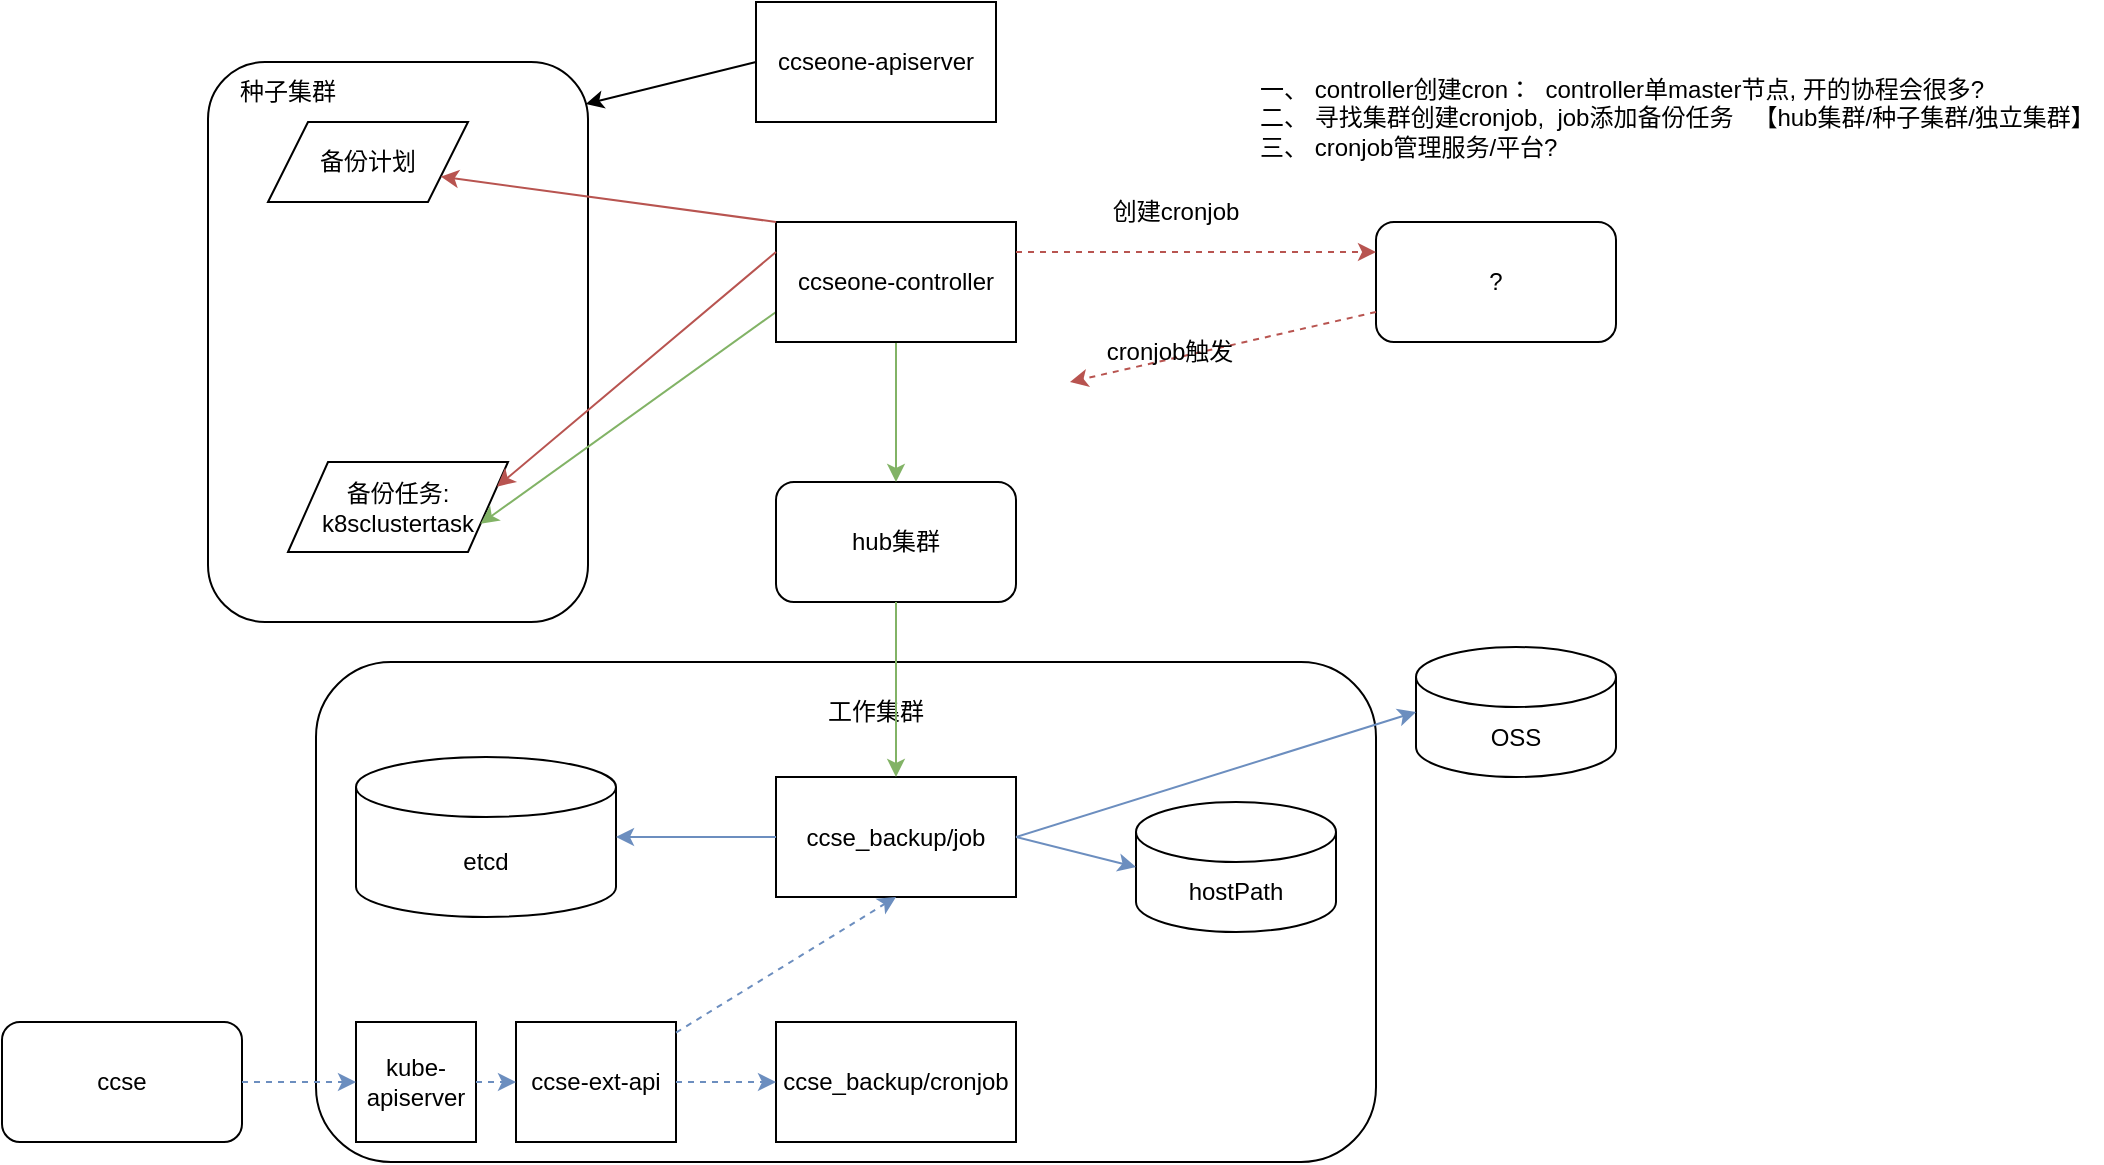 <mxfile version="21.6.7" type="github" pages="2">
  <diagram name="第 1 页" id="Xc9G24RDaqmZXno-PCHf">
    <mxGraphModel dx="1259" dy="702" grid="1" gridSize="10" guides="1" tooltips="1" connect="1" arrows="1" fold="1" page="1" pageScale="1" pageWidth="827" pageHeight="1169" math="0" shadow="0">
      <root>
        <mxCell id="0" />
        <mxCell id="1" parent="0" />
        <mxCell id="TAdzys8bT-mZB0Ie5Mji-37" value="" style="rounded=1;whiteSpace=wrap;html=1;" vertex="1" parent="1">
          <mxGeometry x="277" y="460" width="530" height="250" as="geometry" />
        </mxCell>
        <mxCell id="TAdzys8bT-mZB0Ie5Mji-15" value="" style="rounded=1;whiteSpace=wrap;html=1;" vertex="1" parent="1">
          <mxGeometry x="223" y="160" width="190" height="280" as="geometry" />
        </mxCell>
        <mxCell id="TAdzys8bT-mZB0Ie5Mji-2" value="hub集群" style="rounded=1;whiteSpace=wrap;html=1;" vertex="1" parent="1">
          <mxGeometry x="507" y="370" width="120" height="60" as="geometry" />
        </mxCell>
        <mxCell id="TAdzys8bT-mZB0Ie5Mji-6" value="ccse_backup/job" style="rounded=0;whiteSpace=wrap;html=1;" vertex="1" parent="1">
          <mxGeometry x="507" y="517.5" width="120" height="60" as="geometry" />
        </mxCell>
        <mxCell id="TAdzys8bT-mZB0Ie5Mji-7" value="OSS" style="shape=cylinder3;whiteSpace=wrap;html=1;boundedLbl=1;backgroundOutline=1;size=15;" vertex="1" parent="1">
          <mxGeometry x="827" y="452.5" width="100" height="65" as="geometry" />
        </mxCell>
        <mxCell id="TAdzys8bT-mZB0Ie5Mji-8" value="hostPath" style="shape=cylinder3;whiteSpace=wrap;html=1;boundedLbl=1;backgroundOutline=1;size=15;" vertex="1" parent="1">
          <mxGeometry x="687" y="530" width="100" height="65" as="geometry" />
        </mxCell>
        <mxCell id="TAdzys8bT-mZB0Ie5Mji-9" value="" style="endArrow=classic;html=1;rounded=0;exitX=1;exitY=0.5;exitDx=0;exitDy=0;entryX=0;entryY=0.5;entryDx=0;entryDy=0;entryPerimeter=0;fillColor=#dae8fc;strokeColor=#6c8ebf;" edge="1" parent="1" source="TAdzys8bT-mZB0Ie5Mji-6" target="TAdzys8bT-mZB0Ie5Mji-7">
          <mxGeometry width="50" height="50" relative="1" as="geometry">
            <mxPoint x="707" y="570" as="sourcePoint" />
            <mxPoint x="757" y="520" as="targetPoint" />
          </mxGeometry>
        </mxCell>
        <mxCell id="TAdzys8bT-mZB0Ie5Mji-11" value="ccseone-apiserver" style="rounded=0;whiteSpace=wrap;html=1;" vertex="1" parent="1">
          <mxGeometry x="497" y="130" width="120" height="60" as="geometry" />
        </mxCell>
        <mxCell id="TAdzys8bT-mZB0Ie5Mji-16" value="" style="endArrow=classic;html=1;rounded=0;exitX=0;exitY=0.5;exitDx=0;exitDy=0;entryX=0.994;entryY=0.075;entryDx=0;entryDy=0;entryPerimeter=0;" edge="1" parent="1" source="TAdzys8bT-mZB0Ie5Mji-11" target="TAdzys8bT-mZB0Ie5Mji-15">
          <mxGeometry width="50" height="50" relative="1" as="geometry">
            <mxPoint x="643" y="120" as="sourcePoint" />
            <mxPoint x="363" y="203" as="targetPoint" />
          </mxGeometry>
        </mxCell>
        <mxCell id="TAdzys8bT-mZB0Ie5Mji-18" value="备份计划" style="shape=parallelogram;perimeter=parallelogramPerimeter;whiteSpace=wrap;html=1;fixedSize=1;" vertex="1" parent="1">
          <mxGeometry x="253" y="190" width="100" height="40" as="geometry" />
        </mxCell>
        <mxCell id="TAdzys8bT-mZB0Ie5Mji-19" value="种子集群" style="text;html=1;strokeColor=none;fillColor=none;align=center;verticalAlign=middle;whiteSpace=wrap;rounded=0;" vertex="1" parent="1">
          <mxGeometry x="233" y="160" width="60" height="30" as="geometry" />
        </mxCell>
        <mxCell id="TAdzys8bT-mZB0Ie5Mji-24" value="备份任务:&lt;br&gt;k8sclustertask" style="shape=parallelogram;perimeter=parallelogramPerimeter;whiteSpace=wrap;html=1;fixedSize=1;" vertex="1" parent="1">
          <mxGeometry x="263" y="360" width="110" height="45" as="geometry" />
        </mxCell>
        <mxCell id="TAdzys8bT-mZB0Ie5Mji-25" value="" style="endArrow=classic;html=1;rounded=0;entryX=1;entryY=0.75;entryDx=0;entryDy=0;exitX=0;exitY=0.75;exitDx=0;exitDy=0;fillColor=#d5e8d4;strokeColor=#82b366;" edge="1" parent="1" source="TAdzys8bT-mZB0Ie5Mji-43" target="TAdzys8bT-mZB0Ie5Mji-24">
          <mxGeometry width="50" height="50" relative="1" as="geometry">
            <mxPoint x="137" y="260" as="sourcePoint" />
            <mxPoint x="277" y="210" as="targetPoint" />
          </mxGeometry>
        </mxCell>
        <mxCell id="TAdzys8bT-mZB0Ie5Mji-27" value="etcd" style="shape=cylinder3;whiteSpace=wrap;html=1;boundedLbl=1;backgroundOutline=1;size=15;" vertex="1" parent="1">
          <mxGeometry x="297" y="507.5" width="130" height="80" as="geometry" />
        </mxCell>
        <mxCell id="TAdzys8bT-mZB0Ie5Mji-28" value="kube-apiserver" style="rounded=0;whiteSpace=wrap;html=1;" vertex="1" parent="1">
          <mxGeometry x="297" y="640" width="60" height="60" as="geometry" />
        </mxCell>
        <mxCell id="TAdzys8bT-mZB0Ie5Mji-29" value="ccse-ext-api" style="rounded=0;whiteSpace=wrap;html=1;" vertex="1" parent="1">
          <mxGeometry x="377" y="640" width="80" height="60" as="geometry" />
        </mxCell>
        <mxCell id="TAdzys8bT-mZB0Ie5Mji-30" value="" style="endArrow=classic;html=1;rounded=0;entryX=0;entryY=0.5;entryDx=0;entryDy=0;dashed=1;fillColor=#dae8fc;strokeColor=#6c8ebf;" edge="1" parent="1" source="TAdzys8bT-mZB0Ie5Mji-28" target="TAdzys8bT-mZB0Ie5Mji-29">
          <mxGeometry width="50" height="50" relative="1" as="geometry">
            <mxPoint x="517" y="790" as="sourcePoint" />
            <mxPoint x="567" y="740" as="targetPoint" />
          </mxGeometry>
        </mxCell>
        <mxCell id="TAdzys8bT-mZB0Ie5Mji-31" value="" style="endArrow=classic;html=1;rounded=0;entryX=0.5;entryY=1;entryDx=0;entryDy=0;dashed=1;fillColor=#dae8fc;strokeColor=#6c8ebf;" edge="1" parent="1" source="TAdzys8bT-mZB0Ie5Mji-29" target="TAdzys8bT-mZB0Ie5Mji-6">
          <mxGeometry width="50" height="50" relative="1" as="geometry">
            <mxPoint x="697" y="710" as="sourcePoint" />
            <mxPoint x="747" y="660" as="targetPoint" />
          </mxGeometry>
        </mxCell>
        <mxCell id="TAdzys8bT-mZB0Ie5Mji-33" value="ccse" style="rounded=1;whiteSpace=wrap;html=1;" vertex="1" parent="1">
          <mxGeometry x="120" y="640" width="120" height="60" as="geometry" />
        </mxCell>
        <mxCell id="TAdzys8bT-mZB0Ie5Mji-34" value="" style="endArrow=classic;html=1;rounded=0;exitX=1;exitY=0.5;exitDx=0;exitDy=0;entryX=0;entryY=0.5;entryDx=0;entryDy=0;dashed=1;fillColor=#dae8fc;strokeColor=#6c8ebf;" edge="1" parent="1" source="TAdzys8bT-mZB0Ie5Mji-33" target="TAdzys8bT-mZB0Ie5Mji-28">
          <mxGeometry width="50" height="50" relative="1" as="geometry">
            <mxPoint x="317" y="790" as="sourcePoint" />
            <mxPoint x="367" y="740" as="targetPoint" />
          </mxGeometry>
        </mxCell>
        <mxCell id="TAdzys8bT-mZB0Ie5Mji-35" value="" style="endArrow=classic;html=1;rounded=0;exitX=1;exitY=0.5;exitDx=0;exitDy=0;entryX=0;entryY=0.5;entryDx=0;entryDy=0;entryPerimeter=0;fillColor=#dae8fc;strokeColor=#6c8ebf;" edge="1" parent="1" source="TAdzys8bT-mZB0Ie5Mji-6" target="TAdzys8bT-mZB0Ie5Mji-8">
          <mxGeometry width="50" height="50" relative="1" as="geometry">
            <mxPoint x="747" y="680" as="sourcePoint" />
            <mxPoint x="797" y="630" as="targetPoint" />
          </mxGeometry>
        </mxCell>
        <mxCell id="TAdzys8bT-mZB0Ie5Mji-36" value="" style="endArrow=classic;html=1;rounded=0;exitX=0;exitY=0.5;exitDx=0;exitDy=0;fillColor=#dae8fc;strokeColor=#6c8ebf;" edge="1" parent="1" source="TAdzys8bT-mZB0Ie5Mji-6" target="TAdzys8bT-mZB0Ie5Mji-27">
          <mxGeometry width="50" height="50" relative="1" as="geometry">
            <mxPoint x="597" y="800" as="sourcePoint" />
            <mxPoint x="647" y="750" as="targetPoint" />
          </mxGeometry>
        </mxCell>
        <mxCell id="TAdzys8bT-mZB0Ie5Mji-38" value="工作集群" style="text;html=1;strokeColor=none;fillColor=none;align=center;verticalAlign=middle;whiteSpace=wrap;rounded=0;" vertex="1" parent="1">
          <mxGeometry x="527" y="470" width="60" height="30" as="geometry" />
        </mxCell>
        <mxCell id="TAdzys8bT-mZB0Ie5Mji-41" value="" style="endArrow=classic;html=1;rounded=0;fillColor=#d5e8d4;strokeColor=#82b366;" edge="1" parent="1" source="TAdzys8bT-mZB0Ie5Mji-2" target="TAdzys8bT-mZB0Ie5Mji-6">
          <mxGeometry width="50" height="50" relative="1" as="geometry">
            <mxPoint x="497" y="410" as="sourcePoint" />
            <mxPoint x="547" y="360" as="targetPoint" />
          </mxGeometry>
        </mxCell>
        <mxCell id="TAdzys8bT-mZB0Ie5Mji-42" value="" style="endArrow=classic;html=1;rounded=0;exitX=0.5;exitY=1;exitDx=0;exitDy=0;entryX=0.5;entryY=0;entryDx=0;entryDy=0;fillColor=#d5e8d4;strokeColor=#82b366;" edge="1" parent="1" source="TAdzys8bT-mZB0Ie5Mji-43" target="TAdzys8bT-mZB0Ie5Mji-2">
          <mxGeometry width="50" height="50" relative="1" as="geometry">
            <mxPoint x="377" y="360" as="sourcePoint" />
            <mxPoint x="427" y="310" as="targetPoint" />
          </mxGeometry>
        </mxCell>
        <mxCell id="TAdzys8bT-mZB0Ie5Mji-43" value="ccseone-controller" style="rounded=0;whiteSpace=wrap;html=1;" vertex="1" parent="1">
          <mxGeometry x="507" y="240" width="120" height="60" as="geometry" />
        </mxCell>
        <mxCell id="TAdzys8bT-mZB0Ie5Mji-44" value="" style="endArrow=classic;html=1;rounded=0;entryX=1;entryY=0.75;entryDx=0;entryDy=0;exitX=0;exitY=0;exitDx=0;exitDy=0;fillColor=#f8cecc;strokeColor=#b85450;" edge="1" parent="1" source="TAdzys8bT-mZB0Ie5Mji-43" target="TAdzys8bT-mZB0Ie5Mji-18">
          <mxGeometry width="50" height="50" relative="1" as="geometry">
            <mxPoint x="367" y="290" as="sourcePoint" />
            <mxPoint x="417" y="240" as="targetPoint" />
          </mxGeometry>
        </mxCell>
        <mxCell id="TAdzys8bT-mZB0Ie5Mji-45" value="" style="endArrow=classic;html=1;rounded=0;entryX=1;entryY=0.25;entryDx=0;entryDy=0;exitX=0;exitY=0.25;exitDx=0;exitDy=0;fillColor=#f8cecc;strokeColor=#b85450;" edge="1" parent="1" source="TAdzys8bT-mZB0Ie5Mji-43" target="TAdzys8bT-mZB0Ie5Mji-24">
          <mxGeometry width="50" height="50" relative="1" as="geometry">
            <mxPoint x="507" y="200" as="sourcePoint" />
            <mxPoint x="557" y="150" as="targetPoint" />
          </mxGeometry>
        </mxCell>
        <mxCell id="TAdzys8bT-mZB0Ie5Mji-46" value="?" style="rounded=1;whiteSpace=wrap;html=1;" vertex="1" parent="1">
          <mxGeometry x="807" y="240" width="120" height="60" as="geometry" />
        </mxCell>
        <mxCell id="TAdzys8bT-mZB0Ie5Mji-47" value="" style="endArrow=classic;html=1;rounded=0;exitX=1;exitY=0.25;exitDx=0;exitDy=0;entryX=0;entryY=0.25;entryDx=0;entryDy=0;dashed=1;fillColor=#f8cecc;strokeColor=#b85450;" edge="1" parent="1" source="TAdzys8bT-mZB0Ie5Mji-43" target="TAdzys8bT-mZB0Ie5Mji-46">
          <mxGeometry width="50" height="50" relative="1" as="geometry">
            <mxPoint x="917" y="390" as="sourcePoint" />
            <mxPoint x="967" y="340" as="targetPoint" />
          </mxGeometry>
        </mxCell>
        <mxCell id="TAdzys8bT-mZB0Ie5Mji-48" value="" style="endArrow=classic;html=1;rounded=0;entryX=0;entryY=1;entryDx=0;entryDy=0;exitX=0;exitY=0.75;exitDx=0;exitDy=0;dashed=1;fillColor=#f8cecc;strokeColor=#b85450;" edge="1" parent="1" source="TAdzys8bT-mZB0Ie5Mji-46" target="TAdzys8bT-mZB0Ie5Mji-50">
          <mxGeometry width="50" height="50" relative="1" as="geometry">
            <mxPoint x="897" y="420" as="sourcePoint" />
            <mxPoint x="947" y="370" as="targetPoint" />
          </mxGeometry>
        </mxCell>
        <mxCell id="TAdzys8bT-mZB0Ie5Mji-49" value="创建cronjob" style="text;html=1;strokeColor=none;fillColor=none;align=center;verticalAlign=middle;whiteSpace=wrap;rounded=0;" vertex="1" parent="1">
          <mxGeometry x="657" y="220" width="100" height="30" as="geometry" />
        </mxCell>
        <mxCell id="TAdzys8bT-mZB0Ie5Mji-50" value="cronjob触发" style="text;html=1;strokeColor=none;fillColor=none;align=center;verticalAlign=middle;whiteSpace=wrap;rounded=0;" vertex="1" parent="1">
          <mxGeometry x="654" y="290" width="100" height="30" as="geometry" />
        </mxCell>
        <mxCell id="TAdzys8bT-mZB0Ie5Mji-51" value="一、 controller创建cron：&amp;nbsp; controller单master节点,&amp;nbsp;开的协程会很多?&lt;br&gt;二、&amp;nbsp;寻找集群创建cronjob,&amp;nbsp; job添加备份任务&amp;nbsp; &amp;nbsp;【hub集群/种子集群/独立集群】&lt;br&gt;三、 cronjob管理服务/平台?" style="text;html=1;align=left;verticalAlign=top;whiteSpace=wrap;rounded=0;" vertex="1" parent="1">
          <mxGeometry x="747" y="160" width="423" height="60" as="geometry" />
        </mxCell>
        <mxCell id="TAdzys8bT-mZB0Ie5Mji-53" value="ccse_backup/cronjob" style="rounded=0;whiteSpace=wrap;html=1;" vertex="1" parent="1">
          <mxGeometry x="507" y="640" width="120" height="60" as="geometry" />
        </mxCell>
        <mxCell id="TAdzys8bT-mZB0Ie5Mji-54" value="" style="endArrow=classic;html=1;rounded=0;exitX=1;exitY=0.5;exitDx=0;exitDy=0;entryX=0;entryY=0.5;entryDx=0;entryDy=0;dashed=1;fillColor=#dae8fc;strokeColor=#6c8ebf;" edge="1" parent="1" source="TAdzys8bT-mZB0Ie5Mji-29" target="TAdzys8bT-mZB0Ie5Mji-53">
          <mxGeometry width="50" height="50" relative="1" as="geometry">
            <mxPoint x="217" y="680" as="sourcePoint" />
            <mxPoint x="307" y="680" as="targetPoint" />
          </mxGeometry>
        </mxCell>
      </root>
    </mxGraphModel>
  </diagram>
  <diagram name="第 1 页 的副本" id="dZijaMK6ApFvlrBsASXL">
    <mxGraphModel dx="868" dy="484" grid="1" gridSize="10" guides="1" tooltips="1" connect="1" arrows="1" fold="1" page="1" pageScale="1" pageWidth="827" pageHeight="1169" math="0" shadow="0">
      <root>
        <mxCell id="MokmEjKXZrttjGDyU7k--0" />
        <mxCell id="MokmEjKXZrttjGDyU7k--1" parent="MokmEjKXZrttjGDyU7k--0" />
        <mxCell id="MokmEjKXZrttjGDyU7k--2" value="" style="rounded=1;whiteSpace=wrap;html=1;" vertex="1" parent="MokmEjKXZrttjGDyU7k--1">
          <mxGeometry x="450" y="470" width="530" height="250" as="geometry" />
        </mxCell>
        <mxCell id="MokmEjKXZrttjGDyU7k--3" value="" style="rounded=1;whiteSpace=wrap;html=1;" vertex="1" parent="MokmEjKXZrttjGDyU7k--1">
          <mxGeometry x="396" y="170" width="190" height="170" as="geometry" />
        </mxCell>
        <mxCell id="MokmEjKXZrttjGDyU7k--4" value="hub集群" style="rounded=1;whiteSpace=wrap;html=1;" vertex="1" parent="MokmEjKXZrttjGDyU7k--1">
          <mxGeometry x="680" y="380" width="120" height="60" as="geometry" />
        </mxCell>
        <mxCell id="MokmEjKXZrttjGDyU7k--5" value="ccse_backup/cronjob" style="rounded=0;whiteSpace=wrap;html=1;" vertex="1" parent="MokmEjKXZrttjGDyU7k--1">
          <mxGeometry x="680" y="527.5" width="120" height="60" as="geometry" />
        </mxCell>
        <mxCell id="MokmEjKXZrttjGDyU7k--6" value="OSS" style="shape=cylinder3;whiteSpace=wrap;html=1;boundedLbl=1;backgroundOutline=1;size=15;" vertex="1" parent="MokmEjKXZrttjGDyU7k--1">
          <mxGeometry x="1000" y="462.5" width="100" height="65" as="geometry" />
        </mxCell>
        <mxCell id="MokmEjKXZrttjGDyU7k--7" value="hostPath" style="shape=cylinder3;whiteSpace=wrap;html=1;boundedLbl=1;backgroundOutline=1;size=15;" vertex="1" parent="MokmEjKXZrttjGDyU7k--1">
          <mxGeometry x="860" y="540" width="100" height="65" as="geometry" />
        </mxCell>
        <mxCell id="MokmEjKXZrttjGDyU7k--8" value="" style="endArrow=classic;html=1;rounded=0;exitX=1;exitY=0.5;exitDx=0;exitDy=0;entryX=0;entryY=0.5;entryDx=0;entryDy=0;entryPerimeter=0;fillColor=#dae8fc;strokeColor=#6c8ebf;" edge="1" parent="MokmEjKXZrttjGDyU7k--1" source="MokmEjKXZrttjGDyU7k--5" target="MokmEjKXZrttjGDyU7k--6">
          <mxGeometry width="50" height="50" relative="1" as="geometry">
            <mxPoint x="880" y="580" as="sourcePoint" />
            <mxPoint x="930" y="530" as="targetPoint" />
          </mxGeometry>
        </mxCell>
        <mxCell id="MokmEjKXZrttjGDyU7k--9" value="ccseone-apiserver" style="rounded=0;whiteSpace=wrap;html=1;" vertex="1" parent="MokmEjKXZrttjGDyU7k--1">
          <mxGeometry x="670" y="140" width="120" height="60" as="geometry" />
        </mxCell>
        <mxCell id="MokmEjKXZrttjGDyU7k--10" value="" style="endArrow=classic;html=1;rounded=0;exitX=0;exitY=0.5;exitDx=0;exitDy=0;entryX=0.994;entryY=0.075;entryDx=0;entryDy=0;entryPerimeter=0;" edge="1" parent="MokmEjKXZrttjGDyU7k--1" source="MokmEjKXZrttjGDyU7k--9" target="MokmEjKXZrttjGDyU7k--3">
          <mxGeometry width="50" height="50" relative="1" as="geometry">
            <mxPoint x="816" y="130" as="sourcePoint" />
            <mxPoint x="536" y="213" as="targetPoint" />
          </mxGeometry>
        </mxCell>
        <mxCell id="MokmEjKXZrttjGDyU7k--11" value="备份计划" style="shape=parallelogram;perimeter=parallelogramPerimeter;whiteSpace=wrap;html=1;fixedSize=1;" vertex="1" parent="MokmEjKXZrttjGDyU7k--1">
          <mxGeometry x="426" y="200" width="100" height="40" as="geometry" />
        </mxCell>
        <mxCell id="MokmEjKXZrttjGDyU7k--12" value="种子集群" style="text;html=1;strokeColor=none;fillColor=none;align=center;verticalAlign=middle;whiteSpace=wrap;rounded=0;" vertex="1" parent="MokmEjKXZrttjGDyU7k--1">
          <mxGeometry x="406" y="170" width="60" height="30" as="geometry" />
        </mxCell>
        <mxCell id="MokmEjKXZrttjGDyU7k--15" value="etcd" style="shape=cylinder3;whiteSpace=wrap;html=1;boundedLbl=1;backgroundOutline=1;size=15;" vertex="1" parent="MokmEjKXZrttjGDyU7k--1">
          <mxGeometry x="470" y="517.5" width="130" height="80" as="geometry" />
        </mxCell>
        <mxCell id="MokmEjKXZrttjGDyU7k--16" value="kube-apiserver" style="rounded=0;whiteSpace=wrap;html=1;" vertex="1" parent="MokmEjKXZrttjGDyU7k--1">
          <mxGeometry x="470" y="650" width="60" height="60" as="geometry" />
        </mxCell>
        <mxCell id="MokmEjKXZrttjGDyU7k--17" value="ccse-ext-api" style="rounded=0;whiteSpace=wrap;html=1;" vertex="1" parent="MokmEjKXZrttjGDyU7k--1">
          <mxGeometry x="550" y="650" width="80" height="60" as="geometry" />
        </mxCell>
        <mxCell id="MokmEjKXZrttjGDyU7k--18" value="" style="endArrow=classic;html=1;rounded=0;entryX=0;entryY=0.5;entryDx=0;entryDy=0;dashed=1;fillColor=#dae8fc;strokeColor=#6c8ebf;" edge="1" parent="MokmEjKXZrttjGDyU7k--1" source="MokmEjKXZrttjGDyU7k--16" target="MokmEjKXZrttjGDyU7k--17">
          <mxGeometry width="50" height="50" relative="1" as="geometry">
            <mxPoint x="690" y="800" as="sourcePoint" />
            <mxPoint x="740" y="750" as="targetPoint" />
          </mxGeometry>
        </mxCell>
        <mxCell id="MokmEjKXZrttjGDyU7k--19" value="" style="endArrow=classic;html=1;rounded=0;entryX=0.5;entryY=1;entryDx=0;entryDy=0;dashed=1;fillColor=#dae8fc;strokeColor=#6c8ebf;" edge="1" parent="MokmEjKXZrttjGDyU7k--1" source="MokmEjKXZrttjGDyU7k--17" target="MokmEjKXZrttjGDyU7k--5">
          <mxGeometry width="50" height="50" relative="1" as="geometry">
            <mxPoint x="870" y="720" as="sourcePoint" />
            <mxPoint x="920" y="670" as="targetPoint" />
          </mxGeometry>
        </mxCell>
        <mxCell id="MokmEjKXZrttjGDyU7k--20" value="ccse" style="rounded=1;whiteSpace=wrap;html=1;" vertex="1" parent="MokmEjKXZrttjGDyU7k--1">
          <mxGeometry x="260" y="650" width="120" height="60" as="geometry" />
        </mxCell>
        <mxCell id="MokmEjKXZrttjGDyU7k--21" value="" style="endArrow=classic;html=1;rounded=0;exitX=1;exitY=0.5;exitDx=0;exitDy=0;entryX=0;entryY=0.5;entryDx=0;entryDy=0;dashed=1;fillColor=#dae8fc;strokeColor=#6c8ebf;" edge="1" parent="MokmEjKXZrttjGDyU7k--1" source="MokmEjKXZrttjGDyU7k--20" target="MokmEjKXZrttjGDyU7k--16">
          <mxGeometry width="50" height="50" relative="1" as="geometry">
            <mxPoint x="490" y="800" as="sourcePoint" />
            <mxPoint x="540" y="750" as="targetPoint" />
          </mxGeometry>
        </mxCell>
        <mxCell id="MokmEjKXZrttjGDyU7k--22" value="" style="endArrow=classic;html=1;rounded=0;exitX=1;exitY=0.5;exitDx=0;exitDy=0;entryX=0;entryY=0.5;entryDx=0;entryDy=0;entryPerimeter=0;fillColor=#dae8fc;strokeColor=#6c8ebf;" edge="1" parent="MokmEjKXZrttjGDyU7k--1" source="MokmEjKXZrttjGDyU7k--5" target="MokmEjKXZrttjGDyU7k--7">
          <mxGeometry width="50" height="50" relative="1" as="geometry">
            <mxPoint x="920" y="690" as="sourcePoint" />
            <mxPoint x="970" y="640" as="targetPoint" />
          </mxGeometry>
        </mxCell>
        <mxCell id="MokmEjKXZrttjGDyU7k--23" value="" style="endArrow=classic;html=1;rounded=0;exitX=0;exitY=0.5;exitDx=0;exitDy=0;fillColor=#dae8fc;strokeColor=#6c8ebf;" edge="1" parent="MokmEjKXZrttjGDyU7k--1" source="MokmEjKXZrttjGDyU7k--5" target="MokmEjKXZrttjGDyU7k--15">
          <mxGeometry width="50" height="50" relative="1" as="geometry">
            <mxPoint x="770" y="810" as="sourcePoint" />
            <mxPoint x="820" y="760" as="targetPoint" />
          </mxGeometry>
        </mxCell>
        <mxCell id="MokmEjKXZrttjGDyU7k--24" value="工作集群" style="text;html=1;strokeColor=none;fillColor=none;align=center;verticalAlign=middle;whiteSpace=wrap;rounded=0;" vertex="1" parent="MokmEjKXZrttjGDyU7k--1">
          <mxGeometry x="700" y="480" width="60" height="30" as="geometry" />
        </mxCell>
        <mxCell id="MokmEjKXZrttjGDyU7k--25" value="" style="endArrow=classic;html=1;rounded=0;" edge="1" parent="MokmEjKXZrttjGDyU7k--1" source="MokmEjKXZrttjGDyU7k--4" target="MokmEjKXZrttjGDyU7k--5">
          <mxGeometry width="50" height="50" relative="1" as="geometry">
            <mxPoint x="670" y="420" as="sourcePoint" />
            <mxPoint x="720" y="370" as="targetPoint" />
          </mxGeometry>
        </mxCell>
        <mxCell id="MokmEjKXZrttjGDyU7k--26" value="" style="endArrow=classic;html=1;rounded=0;exitX=0.5;exitY=1;exitDx=0;exitDy=0;entryX=0.5;entryY=0;entryDx=0;entryDy=0;" edge="1" parent="MokmEjKXZrttjGDyU7k--1" source="MokmEjKXZrttjGDyU7k--27" target="MokmEjKXZrttjGDyU7k--4">
          <mxGeometry width="50" height="50" relative="1" as="geometry">
            <mxPoint x="550" y="370" as="sourcePoint" />
            <mxPoint x="600" y="320" as="targetPoint" />
          </mxGeometry>
        </mxCell>
        <mxCell id="MokmEjKXZrttjGDyU7k--27" value="ccseone-controller" style="rounded=0;whiteSpace=wrap;html=1;" vertex="1" parent="MokmEjKXZrttjGDyU7k--1">
          <mxGeometry x="680" y="250" width="120" height="60" as="geometry" />
        </mxCell>
        <mxCell id="MokmEjKXZrttjGDyU7k--28" value="" style="endArrow=classic;html=1;rounded=0;entryX=1;entryY=0.75;entryDx=0;entryDy=0;exitX=0;exitY=0;exitDx=0;exitDy=0;" edge="1" parent="MokmEjKXZrttjGDyU7k--1" source="MokmEjKXZrttjGDyU7k--27" target="MokmEjKXZrttjGDyU7k--11">
          <mxGeometry width="50" height="50" relative="1" as="geometry">
            <mxPoint x="540" y="300" as="sourcePoint" />
            <mxPoint x="590" y="250" as="targetPoint" />
          </mxGeometry>
        </mxCell>
        <mxCell id="-pwqoc_ponCHKeUybTC4-0" value="" style="endArrow=classic;html=1;rounded=0;fillColor=#f8cecc;strokeColor=#b85450;edgeStyle=orthogonalEdgeStyle;" edge="1" parent="MokmEjKXZrttjGDyU7k--1">
          <mxGeometry width="50" height="50" relative="1" as="geometry">
            <mxPoint x="800" y="530" as="sourcePoint" />
            <mxPoint x="790" y="170" as="targetPoint" />
            <Array as="points">
              <mxPoint x="800" y="450" />
              <mxPoint x="900" y="450" />
              <mxPoint x="900" y="170" />
            </Array>
          </mxGeometry>
        </mxCell>
        <mxCell id="Eh31dEC6YWHEgluUaaXk-0" value="备份任务" style="shape=parallelogram;perimeter=parallelogramPerimeter;whiteSpace=wrap;html=1;fixedSize=1;" vertex="1" parent="MokmEjKXZrttjGDyU7k--1">
          <mxGeometry x="426" y="280" width="100" height="40" as="geometry" />
        </mxCell>
        <mxCell id="Eh31dEC6YWHEgluUaaXk-3" value="" style="endArrow=classic;html=1;rounded=0;exitX=0;exitY=0.929;exitDx=0;exitDy=0;exitPerimeter=0;entryX=1;entryY=0;entryDx=0;entryDy=0;fillColor=#f8cecc;strokeColor=#b85450;" edge="1" parent="MokmEjKXZrttjGDyU7k--1" source="MokmEjKXZrttjGDyU7k--9" target="Eh31dEC6YWHEgluUaaXk-0">
          <mxGeometry width="50" height="50" relative="1" as="geometry">
            <mxPoint x="590" y="430" as="sourcePoint" />
            <mxPoint x="640" y="380" as="targetPoint" />
          </mxGeometry>
        </mxCell>
        <mxCell id="Eh31dEC6YWHEgluUaaXk-4" value="网络连通性、&amp;nbsp;&lt;br&gt;依赖工作集群上报，不可控" style="text;html=1;strokeColor=none;fillColor=none;align=left;verticalAlign=middle;whiteSpace=wrap;rounded=0;" vertex="1" parent="MokmEjKXZrttjGDyU7k--1">
          <mxGeometry x="910" y="270" width="160" height="40" as="geometry" />
        </mxCell>
      </root>
    </mxGraphModel>
  </diagram>
</mxfile>
